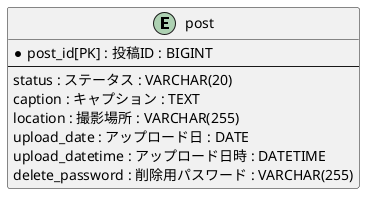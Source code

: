 @startuml post
entity "post" {
  *post_id[PK] : 投稿ID : BIGINT
  --
  status : ステータス : VARCHAR(20)
  caption : キャプション : TEXT
  location : 撮影場所 : VARCHAR(255)
  upload_date : アップロード日 : DATE
  upload_datetime : アップロード日時 : DATETIME
  delete_password : 削除用パスワード : VARCHAR(255)
}
@enduml